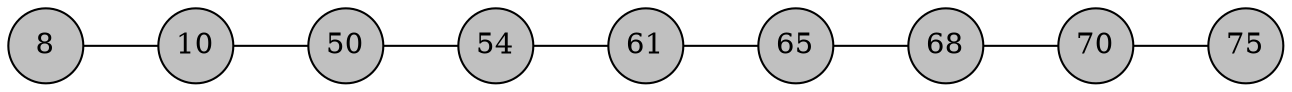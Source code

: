 graph tzy {
    node[shape=circle fixedsize=true style=filled fillcolor=white colorscheme=accent8 fixedsize=true];
    node[colorscheme=x11 fillcolor=gray];
    rankdir=LR;
    8--10--50--54--61--65--68--70--75;
}
